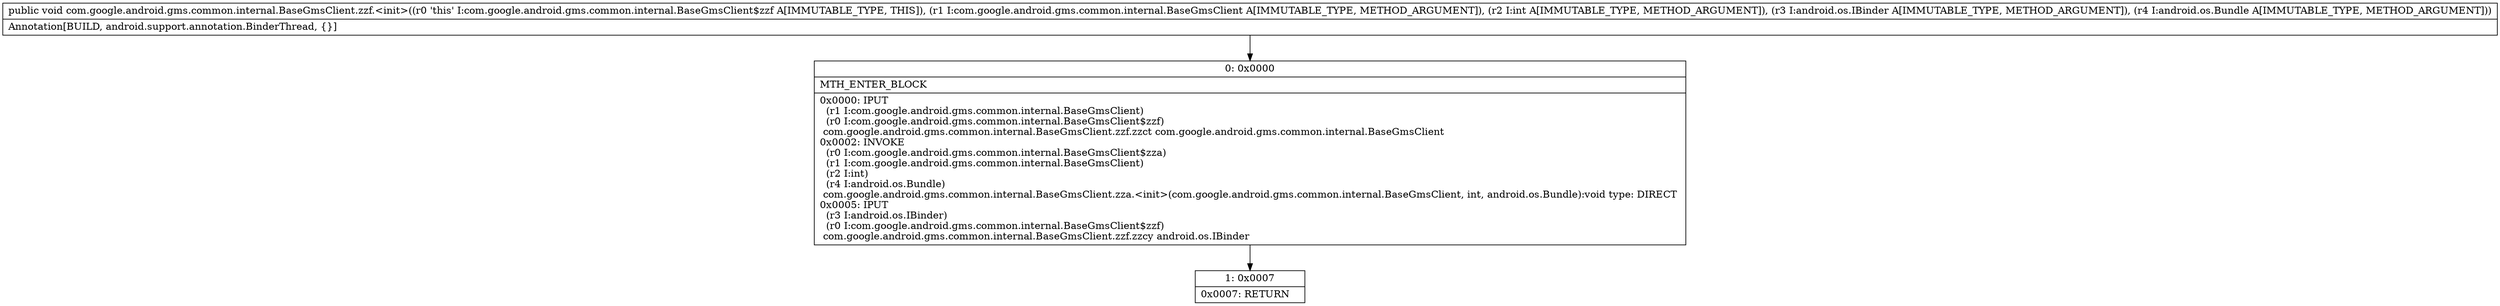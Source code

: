 digraph "CFG forcom.google.android.gms.common.internal.BaseGmsClient.zzf.\<init\>(Lcom\/google\/android\/gms\/common\/internal\/BaseGmsClient;ILandroid\/os\/IBinder;Landroid\/os\/Bundle;)V" {
Node_0 [shape=record,label="{0\:\ 0x0000|MTH_ENTER_BLOCK\l|0x0000: IPUT  \l  (r1 I:com.google.android.gms.common.internal.BaseGmsClient)\l  (r0 I:com.google.android.gms.common.internal.BaseGmsClient$zzf)\l com.google.android.gms.common.internal.BaseGmsClient.zzf.zzct com.google.android.gms.common.internal.BaseGmsClient \l0x0002: INVOKE  \l  (r0 I:com.google.android.gms.common.internal.BaseGmsClient$zza)\l  (r1 I:com.google.android.gms.common.internal.BaseGmsClient)\l  (r2 I:int)\l  (r4 I:android.os.Bundle)\l com.google.android.gms.common.internal.BaseGmsClient.zza.\<init\>(com.google.android.gms.common.internal.BaseGmsClient, int, android.os.Bundle):void type: DIRECT \l0x0005: IPUT  \l  (r3 I:android.os.IBinder)\l  (r0 I:com.google.android.gms.common.internal.BaseGmsClient$zzf)\l com.google.android.gms.common.internal.BaseGmsClient.zzf.zzcy android.os.IBinder \l}"];
Node_1 [shape=record,label="{1\:\ 0x0007|0x0007: RETURN   \l}"];
MethodNode[shape=record,label="{public void com.google.android.gms.common.internal.BaseGmsClient.zzf.\<init\>((r0 'this' I:com.google.android.gms.common.internal.BaseGmsClient$zzf A[IMMUTABLE_TYPE, THIS]), (r1 I:com.google.android.gms.common.internal.BaseGmsClient A[IMMUTABLE_TYPE, METHOD_ARGUMENT]), (r2 I:int A[IMMUTABLE_TYPE, METHOD_ARGUMENT]), (r3 I:android.os.IBinder A[IMMUTABLE_TYPE, METHOD_ARGUMENT]), (r4 I:android.os.Bundle A[IMMUTABLE_TYPE, METHOD_ARGUMENT]))  | Annotation[BUILD, android.support.annotation.BinderThread, \{\}]\l}"];
MethodNode -> Node_0;
Node_0 -> Node_1;
}

